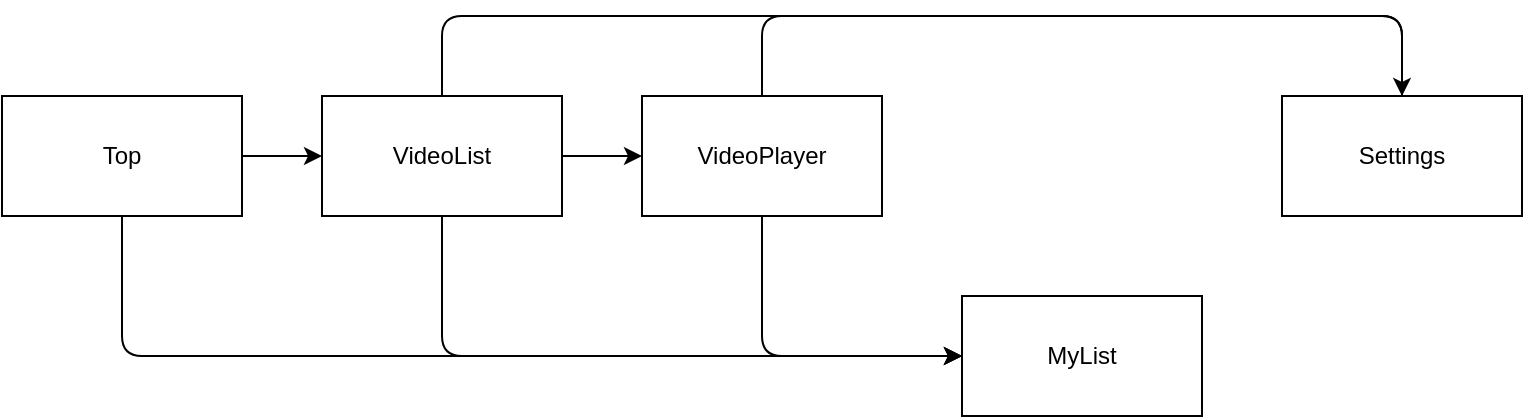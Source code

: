 <mxfile><diagram id="C9HFljmd4tAJB3fDFqJe" name="Pages"><mxGraphModel dx="1216" dy="521" grid="1" gridSize="10" guides="1" tooltips="1" connect="1" arrows="1" fold="1" page="1" pageScale="1" pageWidth="1654" pageHeight="1169" math="0" shadow="0"><root><mxCell id="0"/><mxCell id="1" parent="0"/><mxCell id="10" style="edgeStyle=orthogonalEdgeStyle;html=1;entryX=0;entryY=0.5;entryDx=0;entryDy=0;exitX=0.5;exitY=1;exitDx=0;exitDy=0;" parent="1" source="2" target="9" edge="1"><mxGeometry relative="1" as="geometry"/></mxCell><mxCell id="3Vrr5juk5be1MLx0s4Bv-13" style="edgeStyle=orthogonalEdgeStyle;html=1;endArrow=none;endFill=0;" parent="1" source="2" target="4" edge="1"><mxGeometry relative="1" as="geometry"><mxPoint x="460" y="100" as="targetPoint"/><Array as="points"><mxPoint x="460" y="100"/><mxPoint x="780" y="100"/></Array></mxGeometry></mxCell><mxCell id="2" value="VideoPlayer" style="rounded=0;whiteSpace=wrap;html=1;" parent="1" vertex="1"><mxGeometry x="400" y="140" width="120" height="60" as="geometry"/></mxCell><mxCell id="5" style="edgeStyle=none;html=1;entryX=0;entryY=0.5;entryDx=0;entryDy=0;" parent="1" source="3" target="2" edge="1"><mxGeometry relative="1" as="geometry"/></mxCell><mxCell id="6" style="edgeStyle=orthogonalEdgeStyle;html=1;entryX=0.5;entryY=0;entryDx=0;entryDy=0;exitX=0.5;exitY=0;exitDx=0;exitDy=0;" parent="1" source="3" target="4" edge="1"><mxGeometry relative="1" as="geometry"><Array as="points"><mxPoint x="300" y="100"/><mxPoint x="780" y="100"/></Array></mxGeometry></mxCell><mxCell id="11" style="edgeStyle=orthogonalEdgeStyle;html=1;entryX=0;entryY=0.5;entryDx=0;entryDy=0;exitX=0.5;exitY=1;exitDx=0;exitDy=0;" parent="1" source="3" target="9" edge="1"><mxGeometry relative="1" as="geometry"><Array as="points"><mxPoint x="300" y="270"/></Array></mxGeometry></mxCell><mxCell id="3" value="VideoList" style="rounded=0;whiteSpace=wrap;html=1;" parent="1" vertex="1"><mxGeometry x="240" y="140" width="120" height="60" as="geometry"/></mxCell><mxCell id="4" value="Settings" style="rounded=0;whiteSpace=wrap;html=1;" parent="1" vertex="1"><mxGeometry x="720" y="140" width="120" height="60" as="geometry"/></mxCell><mxCell id="8" style="edgeStyle=orthogonalEdgeStyle;html=1;" parent="1" source="7" target="3" edge="1"><mxGeometry relative="1" as="geometry"/></mxCell><mxCell id="13" style="edgeStyle=orthogonalEdgeStyle;html=1;entryX=0;entryY=0.5;entryDx=0;entryDy=0;exitX=0.5;exitY=1;exitDx=0;exitDy=0;" parent="1" source="7" target="9" edge="1"><mxGeometry relative="1" as="geometry"><Array as="points"><mxPoint x="140" y="270"/></Array></mxGeometry></mxCell><mxCell id="7" value="Top" style="rounded=0;whiteSpace=wrap;html=1;" parent="1" vertex="1"><mxGeometry x="80" y="140" width="120" height="60" as="geometry"/></mxCell><mxCell id="9" value="MyList" style="rounded=0;whiteSpace=wrap;html=1;" parent="1" vertex="1"><mxGeometry x="560" y="240" width="120" height="60" as="geometry"/></mxCell></root></mxGraphModel></diagram><diagram id="EWlhOTvYFu352t_-oN1n" name="Top"><mxGraphModel dx="926" dy="779" grid="1" gridSize="10" guides="1" tooltips="1" connect="1" arrows="1" fold="1" page="1" pageScale="1" pageWidth="1654" pageHeight="1169" math="0" shadow="0">
            <root>
                <mxCell id="0"/>
                <mxCell id="1" parent="0"/>
                <mxCell id="8as8DAmhSpLQ3RSSuFz3-1" value="Top" style="swimlane;whiteSpace=wrap;html=1;" parent="1" vertex="1">
                    <mxGeometry x="80" y="80" width="1000" height="910" as="geometry"/>
                </mxCell>
                <mxCell id="8as8DAmhSpLQ3RSSuFz3-2" value="ヘッダー" style="rounded=0;whiteSpace=wrap;html=1;" parent="8as8DAmhSpLQ3RSSuFz3-1" vertex="1">
                    <mxGeometry x="-1" y="26" width="1001" height="114" as="geometry"/>
                </mxCell>
                <mxCell id="8as8DAmhSpLQ3RSSuFz3-3" value="リリースノート" style="rounded=0;whiteSpace=wrap;html=1;" parent="8as8DAmhSpLQ3RSSuFz3-1" vertex="1">
                    <mxGeometry y="140" width="1000" height="200" as="geometry"/>
                </mxCell>
                <mxCell id="8as8DAmhSpLQ3RSSuFz3-4" value="フッター" style="rounded=0;whiteSpace=wrap;html=1;" parent="8as8DAmhSpLQ3RSSuFz3-1" vertex="1">
                    <mxGeometry y="710" width="1000" height="200" as="geometry"/>
                </mxCell>
                <mxCell id="8as8DAmhSpLQ3RSSuFz3-5" value="Usage" style="rounded=0;whiteSpace=wrap;html=1;" parent="8as8DAmhSpLQ3RSSuFz3-1" vertex="1">
                    <mxGeometry x="-1" y="340" width="1001" height="370" as="geometry"/>
                </mxCell>
            </root>
        </mxGraphModel></diagram><diagram id="417EQqAduTj0wBBy976m" name="VideoList"><mxGraphModel dx="714" dy="779" grid="1" gridSize="10" guides="1" tooltips="1" connect="1" arrows="1" fold="1" page="1" pageScale="1" pageWidth="1654" pageHeight="1169" math="0" shadow="0">
            <root>
                <mxCell id="0"/>
                <mxCell id="1" parent="0"/>
                <mxCell id="sqZGdMwl8dWqa2Z_azJl-1" value="Video List" style="swimlane;whiteSpace=wrap;html=1;" parent="1" vertex="1">
                    <mxGeometry x="80" y="80" width="1000" height="910" as="geometry"/>
                </mxCell>
                <mxCell id="sqZGdMwl8dWqa2Z_azJl-2" value="ヘッダー" style="rounded=0;whiteSpace=wrap;html=1;" parent="sqZGdMwl8dWqa2Z_azJl-1" vertex="1">
                    <mxGeometry x="-1" y="26" width="1001" height="114" as="geometry"/>
                </mxCell>
                <mxCell id="sqZGdMwl8dWqa2Z_azJl-4" value="フッター" style="rounded=0;whiteSpace=wrap;html=1;" parent="sqZGdMwl8dWqa2Z_azJl-1" vertex="1">
                    <mxGeometry y="840" width="1000" height="70" as="geometry"/>
                </mxCell>
                <mxCell id="sqZGdMwl8dWqa2Z_azJl-7" value="Main" style="swimlane;whiteSpace=wrap;html=1;fillColor=none;" parent="1" vertex="1">
                    <mxGeometry x="80" y="220" width="1000" height="700" as="geometry"/>
                </mxCell>
                <mxCell id="sqZGdMwl8dWqa2Z_azJl-11" value="Main Header" style="swimlane;whiteSpace=wrap;html=1;" parent="sqZGdMwl8dWqa2Z_azJl-7" vertex="1">
                    <mxGeometry y="24" width="1000" height="126" as="geometry"/>
                </mxCell>
                <mxCell id="sqZGdMwl8dWqa2Z_azJl-14" value="Setting" style="rounded=0;whiteSpace=wrap;html=1;" parent="sqZGdMwl8dWqa2Z_azJl-11" vertex="1">
                    <mxGeometry x="950" y="36" width="50" height="60" as="geometry"/>
                </mxCell>
                <mxCell id="sqZGdMwl8dWqa2Z_azJl-19" value="Search" style="swimlane;whiteSpace=wrap;html=1;" parent="sqZGdMwl8dWqa2Z_azJl-11" vertex="1">
                    <mxGeometry x="315" y="33" width="370" height="80" as="geometry"/>
                </mxCell>
                <mxCell id="sqZGdMwl8dWqa2Z_azJl-28" value="" style="group" parent="sqZGdMwl8dWqa2Z_azJl-19" vertex="1" connectable="0">
                    <mxGeometry x="49.75" y="40" width="300.25" height="20" as="geometry"/>
                </mxCell>
                <mxCell id="sqZGdMwl8dWqa2Z_azJl-20" value="" style="rounded=1;whiteSpace=wrap;html=1;arcSize=50;" parent="sqZGdMwl8dWqa2Z_azJl-28" vertex="1">
                    <mxGeometry width="300.25" height="20" as="geometry"/>
                </mxCell>
                <mxCell id="sqZGdMwl8dWqa2Z_azJl-25" value="" style="shape=or;whiteSpace=wrap;html=1;strokeColor=none;fillColor=#F0F0F0;" parent="sqZGdMwl8dWqa2Z_azJl-28" vertex="1">
                    <mxGeometry x="290.25" width="10" height="20" as="geometry"/>
                </mxCell>
                <mxCell id="sqZGdMwl8dWqa2Z_azJl-26" value="" style="rounded=0;whiteSpace=wrap;html=1;strokeColor=none;fillColor=#F0F0F0;" parent="sqZGdMwl8dWqa2Z_azJl-28" vertex="1">
                    <mxGeometry x="262.09" width="29.16" height="20" as="geometry"/>
                </mxCell>
                <mxCell id="sqZGdMwl8dWqa2Z_azJl-15" value="Video Library" style="swimlane;whiteSpace=wrap;html=1;points=[[0,0,0,0,0],[0,0.25,0,0,0],[0,0.5,0,0,0],[0,0.75,0,0,0],[0,0.9,0,0,0],[0,1,0,0,0],[0.25,0,0,0,0],[0.25,1,0,0,0],[0.5,0,0,0,0],[0.5,1,0,0,0],[0.75,0,0,0,0],[0.75,1,0,0,0],[1,0,0,0,0],[1,0.25,0,0,0],[1,0.5,0,0,0],[1,0.75,0,0,0],[1,0.9,0,0,0],[1,1,0,0,0]];" parent="sqZGdMwl8dWqa2Z_azJl-7" vertex="1">
                    <mxGeometry x="210" y="150" width="790" height="550" as="geometry"/>
                </mxCell>
                <mxCell id="sqZGdMwl8dWqa2Z_azJl-16" value="More Load" style="rounded=0;whiteSpace=wrap;html=1;" parent="sqZGdMwl8dWqa2Z_azJl-15" vertex="1">
                    <mxGeometry x="335" y="510" width="120" height="20" as="geometry"/>
                </mxCell>
                <mxCell id="sqZGdMwl8dWqa2Z_azJl-38" value="" style="whiteSpace=wrap;html=1;aspect=fixed;fillColor=default;" parent="sqZGdMwl8dWqa2Z_azJl-15" vertex="1">
                    <mxGeometry x="30" y="40" width="140" height="140" as="geometry"/>
                </mxCell>
                <mxCell id="sqZGdMwl8dWqa2Z_azJl-39" value="&lt;span style=&quot;color: rgb(232, 232, 232); font-family: Arial, sans-serif; font-size: 20px; text-align: left; background-color: rgb(31, 31, 31);&quot;&gt;Thumbnail&lt;/span&gt;" style="rounded=0;whiteSpace=wrap;html=1;fillColor=default;" parent="sqZGdMwl8dWqa2Z_azJl-15" vertex="1">
                    <mxGeometry x="30" y="40" width="140" height="70" as="geometry"/>
                </mxCell>
                <mxCell id="sqZGdMwl8dWqa2Z_azJl-41" value="Video Title" style="rounded=0;whiteSpace=wrap;html=1;fillColor=default;verticalAlign=middle;" parent="sqZGdMwl8dWqa2Z_azJl-15" vertex="1">
                    <mxGeometry x="30" y="110" width="120" height="50" as="geometry"/>
                </mxCell>
                <mxCell id="sqZGdMwl8dWqa2Z_azJl-42" value="View Count" style="text;html=1;strokeColor=none;fillColor=none;align=center;verticalAlign=middle;whiteSpace=wrap;rounded=0;fontSize=8;" parent="sqZGdMwl8dWqa2Z_azJl-15" vertex="1">
                    <mxGeometry x="30" y="160" width="50" height="20" as="geometry"/>
                </mxCell>
                <mxCell id="sqZGdMwl8dWqa2Z_azJl-98" style="edgeStyle=orthogonalEdgeStyle;html=1;entryX=0;entryY=0.5;entryDx=0;entryDy=0;fontSize=8;endArrow=classic;endFill=1;" parent="sqZGdMwl8dWqa2Z_azJl-15" source="sqZGdMwl8dWqa2Z_azJl-43" target="sqZGdMwl8dWqa2Z_azJl-97" edge="1">
                    <mxGeometry relative="1" as="geometry"/>
                </mxCell>
                <mxCell id="sqZGdMwl8dWqa2Z_azJl-43" value="Video Menu" style="rounded=0;whiteSpace=wrap;html=1;fontSize=8;fillColor=default;" parent="sqZGdMwl8dWqa2Z_azJl-15" vertex="1">
                    <mxGeometry x="150" y="110" width="20" height="20" as="geometry"/>
                </mxCell>
                <mxCell id="sqZGdMwl8dWqa2Z_azJl-44" value="&amp;nbsp;ModTime" style="text;html=1;strokeColor=none;fillColor=none;align=right;verticalAlign=middle;whiteSpace=wrap;rounded=0;fontSize=8;" parent="sqZGdMwl8dWqa2Z_azJl-15" vertex="1">
                    <mxGeometry x="110" y="160" width="60" height="20" as="geometry"/>
                </mxCell>
                <mxCell id="sqZGdMwl8dWqa2Z_azJl-97" value="Video menu" style="swimlane;horizontal=0;whiteSpace=wrap;html=1;fontSize=8;fillColor=default;" parent="sqZGdMwl8dWqa2Z_azJl-15" vertex="1">
                    <mxGeometry x="205" y="40" width="130" height="220" as="geometry"/>
                </mxCell>
                <mxCell id="sqZGdMwl8dWqa2Z_azJl-68" value="" style="group" parent="sqZGdMwl8dWqa2Z_azJl-97" vertex="1" connectable="0">
                    <mxGeometry x="20" width="110" height="220" as="geometry"/>
                </mxCell>
                <mxCell id="sqZGdMwl8dWqa2Z_azJl-45" value="" style="rounded=0;whiteSpace=wrap;html=1;fontSize=8;fillColor=default;" parent="sqZGdMwl8dWqa2Z_azJl-68" vertex="1">
                    <mxGeometry width="110" height="220" as="geometry"/>
                </mxCell>
                <mxCell id="sqZGdMwl8dWqa2Z_azJl-46" value="Add queue" style="rounded=0;whiteSpace=wrap;html=1;fontSize=8;fillColor=default;points=[[0,0,0,0,0],[0,0.25,0,0,0],[0,0.5,0,0,0],[0,0.75,0,0,0],[0,1,0,0,0],[0.15,0,0,0,0],[0.15,1,0,0,0],[0.25,0,0,0,0],[0.25,1,0,0,0],[0.5,0,0,0,0],[0.5,1,0,0,0],[0.75,0,0,0,0],[0.75,1,0,0,0],[1,0,0,0,0],[1,0.25,0,0,0],[1,0.5,0,0,0],[1,0.75,0,0,0],[1,1,0,0,0]];" parent="sqZGdMwl8dWqa2Z_azJl-68" vertex="1">
                    <mxGeometry x="5" y="10" width="100" height="20" as="geometry"/>
                </mxCell>
                <mxCell id="sqZGdMwl8dWqa2Z_azJl-47" style="edgeStyle=orthogonalEdgeStyle;html=1;exitX=0.15;exitY=0;exitDx=0;exitDy=0;exitPerimeter=0;entryX=0.15;entryY=1;entryDx=0;entryDy=0;entryPerimeter=0;fontSize=8;endArrow=none;endFill=0;" parent="sqZGdMwl8dWqa2Z_azJl-68" source="sqZGdMwl8dWqa2Z_azJl-46" target="sqZGdMwl8dWqa2Z_azJl-46" edge="1">
                    <mxGeometry relative="1" as="geometry"/>
                </mxCell>
                <mxCell id="sqZGdMwl8dWqa2Z_azJl-56" value="Add Watch later" style="rounded=0;whiteSpace=wrap;html=1;fontSize=8;fillColor=default;points=[[0,0,0,0,0],[0,0.25,0,0,0],[0,0.5,0,0,0],[0,0.75,0,0,0],[0,1,0,0,0],[0.15,0,0,0,0],[0.15,1,0,0,0],[0.25,0,0,0,0],[0.25,1,0,0,0],[0.5,0,0,0,0],[0.5,1,0,0,0],[0.75,0,0,0,0],[0.75,1,0,0,0],[1,0,0,0,0],[1,0.25,0,0,0],[1,0.5,0,0,0],[1,0.75,0,0,0],[1,1,0,0,0]];" parent="sqZGdMwl8dWqa2Z_azJl-68" vertex="1">
                    <mxGeometry x="5" y="40" width="100" height="20" as="geometry"/>
                </mxCell>
                <mxCell id="sqZGdMwl8dWqa2Z_azJl-57" style="edgeStyle=orthogonalEdgeStyle;html=1;exitX=0.15;exitY=0;exitDx=0;exitDy=0;exitPerimeter=0;entryX=0.15;entryY=1;entryDx=0;entryDy=0;entryPerimeter=0;fontSize=8;endArrow=none;endFill=0;" parent="sqZGdMwl8dWqa2Z_azJl-68" source="sqZGdMwl8dWqa2Z_azJl-56" target="sqZGdMwl8dWqa2Z_azJl-56" edge="1">
                    <mxGeometry relative="1" as="geometry"/>
                </mxCell>
                <mxCell id="sqZGdMwl8dWqa2Z_azJl-58" value="Add My list" style="rounded=0;whiteSpace=wrap;html=1;fontSize=8;fillColor=default;points=[[0,0,0,0,0],[0,0.25,0,0,0],[0,0.5,0,0,0],[0,0.75,0,0,0],[0,1,0,0,0],[0.15,0,0,0,0],[0.15,1,0,0,0],[0.25,0,0,0,0],[0.25,1,0,0,0],[0.5,0,0,0,0],[0.5,1,0,0,0],[0.75,0,0,0,0],[0.75,1,0,0,0],[1,0,0,0,0],[1,0.25,0,0,0],[1,0.5,0,0,0],[1,0.75,0,0,0],[1,1,0,0,0]];" parent="sqZGdMwl8dWqa2Z_azJl-68" vertex="1">
                    <mxGeometry x="5" y="70" width="100" height="20" as="geometry"/>
                </mxCell>
                <mxCell id="sqZGdMwl8dWqa2Z_azJl-59" style="edgeStyle=orthogonalEdgeStyle;html=1;exitX=0.15;exitY=0;exitDx=0;exitDy=0;exitPerimeter=0;entryX=0.15;entryY=1;entryDx=0;entryDy=0;entryPerimeter=0;fontSize=8;endArrow=none;endFill=0;" parent="sqZGdMwl8dWqa2Z_azJl-68" source="sqZGdMwl8dWqa2Z_azJl-58" target="sqZGdMwl8dWqa2Z_azJl-58" edge="1">
                    <mxGeometry relative="1" as="geometry"/>
                </mxCell>
                <mxCell id="sqZGdMwl8dWqa2Z_azJl-60" value="Follow Tag" style="rounded=0;whiteSpace=wrap;html=1;fontSize=8;fillColor=default;points=[[0,0,0,0,0],[0,0.25,0,0,0],[0,0.5,0,0,0],[0,0.75,0,0,0],[0,1,0,0,0],[0.15,0,0,0,0],[0.15,1,0,0,0],[0.25,0,0,0,0],[0.25,1,0,0,0],[0.5,0,0,0,0],[0.5,1,0,0,0],[0.75,0,0,0,0],[0.75,1,0,0,0],[1,0,0,0,0],[1,0.25,0,0,0],[1,0.5,0,0,0],[1,0.75,0,0,0],[1,1,0,0,0]];" parent="sqZGdMwl8dWqa2Z_azJl-68" vertex="1">
                    <mxGeometry x="5" y="100" width="100" height="20" as="geometry"/>
                </mxCell>
                <mxCell id="sqZGdMwl8dWqa2Z_azJl-61" style="edgeStyle=orthogonalEdgeStyle;html=1;exitX=0.15;exitY=0;exitDx=0;exitDy=0;exitPerimeter=0;entryX=0.15;entryY=1;entryDx=0;entryDy=0;entryPerimeter=0;fontSize=8;endArrow=none;endFill=0;" parent="sqZGdMwl8dWqa2Z_azJl-68" source="sqZGdMwl8dWqa2Z_azJl-60" target="sqZGdMwl8dWqa2Z_azJl-60" edge="1">
                    <mxGeometry relative="1" as="geometry"/>
                </mxCell>
                <mxCell id="sqZGdMwl8dWqa2Z_azJl-62" value="Download Video" style="rounded=0;whiteSpace=wrap;html=1;fontSize=8;fillColor=default;points=[[0,0,0,0,0],[0,0.25,0,0,0],[0,0.5,0,0,0],[0,0.75,0,0,0],[0,1,0,0,0],[0.15,0,0,0,0],[0.15,1,0,0,0],[0.25,0,0,0,0],[0.25,1,0,0,0],[0.5,0,0,0,0],[0.5,1,0,0,0],[0.75,0,0,0,0],[0.75,1,0,0,0],[1,0,0,0,0],[1,0.25,0,0,0],[1,0.5,0,0,0],[1,0.75,0,0,0],[1,1,0,0,0]];" parent="sqZGdMwl8dWqa2Z_azJl-68" vertex="1">
                    <mxGeometry x="5" y="180" width="100" height="20" as="geometry"/>
                </mxCell>
                <mxCell id="sqZGdMwl8dWqa2Z_azJl-64" style="edgeStyle=orthogonalEdgeStyle;html=1;exitX=0.15;exitY=0;exitDx=0;exitDy=0;exitPerimeter=0;entryX=0.15;entryY=1;entryDx=0;entryDy=0;entryPerimeter=0;fontSize=8;endArrow=none;endFill=0;" parent="sqZGdMwl8dWqa2Z_azJl-68" source="sqZGdMwl8dWqa2Z_azJl-62" target="sqZGdMwl8dWqa2Z_azJl-62" edge="1">
                    <mxGeometry relative="1" as="geometry"/>
                </mxCell>
                <mxCell id="sqZGdMwl8dWqa2Z_azJl-65" style="edgeStyle=orthogonalEdgeStyle;html=1;exitX=0;exitY=0.75;exitDx=0;exitDy=0;entryX=1;entryY=0.75;entryDx=0;entryDy=0;fontSize=8;endArrow=none;endFill=0;" parent="sqZGdMwl8dWqa2Z_azJl-68" source="sqZGdMwl8dWqa2Z_azJl-45" target="sqZGdMwl8dWqa2Z_azJl-45" edge="1">
                    <mxGeometry relative="1" as="geometry"/>
                </mxCell>
                <mxCell id="sqZGdMwl8dWqa2Z_azJl-66" value="Hide Video" style="rounded=0;whiteSpace=wrap;html=1;fontSize=8;fillColor=default;points=[[0,0,0,0,0],[0,0.25,0,0,0],[0,0.5,0,0,0],[0,0.75,0,0,0],[0,1,0,0,0],[0.15,0,0,0,0],[0.15,1,0,0,0],[0.25,0,0,0,0],[0.25,1,0,0,0],[0.5,0,0,0,0],[0.5,1,0,0,0],[0.75,0,0,0,0],[0.75,1,0,0,0],[1,0,0,0,0],[1,0.25,0,0,0],[1,0.5,0,0,0],[1,0.75,0,0,0],[1,1,0,0,0]];" parent="sqZGdMwl8dWqa2Z_azJl-68" vertex="1">
                    <mxGeometry x="5" y="130" width="100" height="20" as="geometry"/>
                </mxCell>
                <mxCell id="sqZGdMwl8dWqa2Z_azJl-67" style="edgeStyle=orthogonalEdgeStyle;html=1;exitX=0.15;exitY=0;exitDx=0;exitDy=0;exitPerimeter=0;entryX=0.15;entryY=1;entryDx=0;entryDy=0;entryPerimeter=0;fontSize=8;endArrow=none;endFill=0;" parent="sqZGdMwl8dWqa2Z_azJl-68" source="sqZGdMwl8dWqa2Z_azJl-66" target="sqZGdMwl8dWqa2Z_azJl-66" edge="1">
                    <mxGeometry relative="1" as="geometry"/>
                </mxCell>
                <mxCell id="sqZGdMwl8dWqa2Z_azJl-99" value="Add My list" style="swimlane;horizontal=0;whiteSpace=wrap;html=1;fontSize=8;fillColor=default;" parent="sqZGdMwl8dWqa2Z_azJl-15" vertex="1">
                    <mxGeometry x="390" y="40" width="133" height="140" as="geometry"/>
                </mxCell>
                <mxCell id="sqZGdMwl8dWqa2Z_azJl-70" value="" style="group" parent="sqZGdMwl8dWqa2Z_azJl-99" vertex="1" connectable="0">
                    <mxGeometry x="23" width="110" height="140" as="geometry"/>
                </mxCell>
                <mxCell id="sqZGdMwl8dWqa2Z_azJl-71" value="" style="rounded=0;whiteSpace=wrap;html=1;fontSize=8;fillColor=default;" parent="sqZGdMwl8dWqa2Z_azJl-70" vertex="1">
                    <mxGeometry width="110" height="140" as="geometry"/>
                </mxCell>
                <mxCell id="sqZGdMwl8dWqa2Z_azJl-72" value="List 1" style="rounded=0;whiteSpace=wrap;html=1;fontSize=8;fillColor=default;points=[[0,0,0,0,0],[0,0.25,0,0,0],[0,0.5,0,0,0],[0,0.75,0,0,0],[0,1,0,0,0],[0.15,0,0,0,0],[0.15,1,0,0,0],[0.25,0,0,0,0],[0.25,1,0,0,0],[0.5,0,0,0,0],[0.5,1,0,0,0],[0.75,0,0,0,0],[0.75,1,0,0,0],[1,0,0,0,0],[1,0.25,0,0,0],[1,0.5,0,0,0],[1,0.75,0,0,0],[1,1,0,0,0]];" parent="sqZGdMwl8dWqa2Z_azJl-70" vertex="1">
                    <mxGeometry x="5" y="6.364" width="100" height="12.727" as="geometry"/>
                </mxCell>
                <mxCell id="sqZGdMwl8dWqa2Z_azJl-73" style="edgeStyle=orthogonalEdgeStyle;html=1;exitX=0.15;exitY=0;exitDx=0;exitDy=0;exitPerimeter=0;entryX=0.15;entryY=1;entryDx=0;entryDy=0;entryPerimeter=0;fontSize=8;endArrow=none;endFill=0;" parent="sqZGdMwl8dWqa2Z_azJl-70" source="sqZGdMwl8dWqa2Z_azJl-72" target="sqZGdMwl8dWqa2Z_azJl-72" edge="1">
                    <mxGeometry relative="1" as="geometry"/>
                </mxCell>
                <mxCell id="sqZGdMwl8dWqa2Z_azJl-74" value="List 2" style="rounded=0;whiteSpace=wrap;html=1;fontSize=8;fillColor=default;points=[[0,0,0,0,0],[0,0.25,0,0,0],[0,0.5,0,0,0],[0,0.75,0,0,0],[0,1,0,0,0],[0.15,0,0,0,0],[0.15,1,0,0,0],[0.25,0,0,0,0],[0.25,1,0,0,0],[0.5,0,0,0,0],[0.5,1,0,0,0],[0.75,0,0,0,0],[0.75,1,0,0,0],[1,0,0,0,0],[1,0.25,0,0,0],[1,0.5,0,0,0],[1,0.75,0,0,0],[1,1,0,0,0]];" parent="sqZGdMwl8dWqa2Z_azJl-70" vertex="1">
                    <mxGeometry x="5" y="25.455" width="100" height="12.727" as="geometry"/>
                </mxCell>
                <mxCell id="sqZGdMwl8dWqa2Z_azJl-75" style="edgeStyle=orthogonalEdgeStyle;html=1;exitX=0.15;exitY=0;exitDx=0;exitDy=0;exitPerimeter=0;entryX=0.15;entryY=1;entryDx=0;entryDy=0;entryPerimeter=0;fontSize=8;endArrow=none;endFill=0;" parent="sqZGdMwl8dWqa2Z_azJl-70" source="sqZGdMwl8dWqa2Z_azJl-74" target="sqZGdMwl8dWqa2Z_azJl-74" edge="1">
                    <mxGeometry relative="1" as="geometry"/>
                </mxCell>
                <mxCell id="sqZGdMwl8dWqa2Z_azJl-80" value="Create New List" style="rounded=0;whiteSpace=wrap;html=1;fontSize=8;fillColor=default;points=[[0,0,0,0,0],[0,0.25,0,0,0],[0,0.5,0,0,0],[0,0.75,0,0,0],[0,1,0,0,0],[0.15,0,0,0,0],[0.15,1,0,0,0],[0.25,0,0,0,0],[0.25,1,0,0,0],[0.5,0,0,0,0],[0.5,1,0,0,0],[0.75,0,0,0,0],[0.75,1,0,0,0],[1,0,0,0,0],[1,0.25,0,0,0],[1,0.5,0,0,0],[1,0.75,0,0,0],[1,1,0,0,0]];" parent="sqZGdMwl8dWqa2Z_azJl-70" vertex="1">
                    <mxGeometry x="5" y="114.545" width="100" height="12.727" as="geometry"/>
                </mxCell>
                <mxCell id="sqZGdMwl8dWqa2Z_azJl-81" style="edgeStyle=orthogonalEdgeStyle;html=1;exitX=0.15;exitY=0;exitDx=0;exitDy=0;exitPerimeter=0;entryX=0.15;entryY=1;entryDx=0;entryDy=0;entryPerimeter=0;fontSize=8;endArrow=none;endFill=0;" parent="sqZGdMwl8dWqa2Z_azJl-70" source="sqZGdMwl8dWqa2Z_azJl-80" target="sqZGdMwl8dWqa2Z_azJl-80" edge="1">
                    <mxGeometry relative="1" as="geometry"/>
                </mxCell>
                <mxCell id="sqZGdMwl8dWqa2Z_azJl-82" style="edgeStyle=orthogonalEdgeStyle;html=1;exitX=0;exitY=0.75;exitDx=0;exitDy=0;entryX=1;entryY=0.75;entryDx=0;entryDy=0;fontSize=8;endArrow=none;endFill=0;" parent="sqZGdMwl8dWqa2Z_azJl-70" source="sqZGdMwl8dWqa2Z_azJl-71" target="sqZGdMwl8dWqa2Z_azJl-71" edge="1">
                    <mxGeometry relative="1" as="geometry"/>
                </mxCell>
                <mxCell id="sqZGdMwl8dWqa2Z_azJl-101" value="Follow Tag" style="swimlane;horizontal=0;whiteSpace=wrap;html=1;fontSize=8;fillColor=default;" parent="sqZGdMwl8dWqa2Z_azJl-15" vertex="1">
                    <mxGeometry x="390" y="200" width="130" height="135" as="geometry"/>
                </mxCell>
                <mxCell id="sqZGdMwl8dWqa2Z_azJl-86" value="" style="group" parent="sqZGdMwl8dWqa2Z_azJl-101" vertex="1" connectable="0">
                    <mxGeometry x="23" width="107" height="135" as="geometry"/>
                </mxCell>
                <mxCell id="sqZGdMwl8dWqa2Z_azJl-87" value="" style="rounded=0;whiteSpace=wrap;html=1;fontSize=8;fillColor=default;" parent="sqZGdMwl8dWqa2Z_azJl-86" vertex="1">
                    <mxGeometry width="107" height="135" as="geometry"/>
                </mxCell>
                <mxCell id="sqZGdMwl8dWqa2Z_azJl-88" value="Tag 1" style="rounded=0;whiteSpace=wrap;html=1;fontSize=8;fillColor=default;points=[[0,0,0,0,0],[0,0.25,0,0,0],[0,0.5,0,0,0],[0,0.75,0,0,0],[0,1,0,0,0],[0.15,0,0,0,0],[0.15,1,0,0,0],[0.25,0,0,0,0],[0.25,1,0,0,0],[0.5,0,0,0,0],[0.5,1,0,0,0],[0.75,0,0,0,0],[0.75,1,0,0,0],[1,0,0,0,0],[1,0.25,0,0,0],[1,0.5,0,0,0],[1,0.75,0,0,0],[1,1,0,0,0]];" parent="sqZGdMwl8dWqa2Z_azJl-86" vertex="1">
                    <mxGeometry x="4.864" y="6.136" width="97.273" height="12.273" as="geometry"/>
                </mxCell>
                <mxCell id="sqZGdMwl8dWqa2Z_azJl-89" style="edgeStyle=orthogonalEdgeStyle;html=1;exitX=0.15;exitY=0;exitDx=0;exitDy=0;exitPerimeter=0;entryX=0.15;entryY=1;entryDx=0;entryDy=0;entryPerimeter=0;fontSize=8;endArrow=none;endFill=0;" parent="sqZGdMwl8dWqa2Z_azJl-86" source="sqZGdMwl8dWqa2Z_azJl-88" target="sqZGdMwl8dWqa2Z_azJl-88" edge="1">
                    <mxGeometry relative="1" as="geometry"/>
                </mxCell>
                <mxCell id="sqZGdMwl8dWqa2Z_azJl-90" value="Tag 2" style="rounded=0;whiteSpace=wrap;html=1;fontSize=8;fillColor=default;points=[[0,0,0,0,0],[0,0.25,0,0,0],[0,0.5,0,0,0],[0,0.75,0,0,0],[0,1,0,0,0],[0.15,0,0,0,0],[0.15,1,0,0,0],[0.25,0,0,0,0],[0.25,1,0,0,0],[0.5,0,0,0,0],[0.5,1,0,0,0],[0.75,0,0,0,0],[0.75,1,0,0,0],[1,0,0,0,0],[1,0.25,0,0,0],[1,0.5,0,0,0],[1,0.75,0,0,0],[1,1,0,0,0]];" parent="sqZGdMwl8dWqa2Z_azJl-86" vertex="1">
                    <mxGeometry x="4.864" y="24.545" width="97.273" height="12.273" as="geometry"/>
                </mxCell>
                <mxCell id="sqZGdMwl8dWqa2Z_azJl-91" style="edgeStyle=orthogonalEdgeStyle;html=1;exitX=0.15;exitY=0;exitDx=0;exitDy=0;exitPerimeter=0;entryX=0.15;entryY=1;entryDx=0;entryDy=0;entryPerimeter=0;fontSize=8;endArrow=none;endFill=0;" parent="sqZGdMwl8dWqa2Z_azJl-86" source="sqZGdMwl8dWqa2Z_azJl-90" target="sqZGdMwl8dWqa2Z_azJl-90" edge="1">
                    <mxGeometry relative="1" as="geometry"/>
                </mxCell>
                <mxCell id="sqZGdMwl8dWqa2Z_azJl-102" style="edgeStyle=orthogonalEdgeStyle;html=1;exitX=1;exitY=0.5;exitDx=0;exitDy=0;exitPerimeter=0;entryX=0;entryY=0.5;entryDx=0;entryDy=0;fontSize=8;endArrow=classic;endFill=1;" parent="sqZGdMwl8dWqa2Z_azJl-15" source="sqZGdMwl8dWqa2Z_azJl-58" target="sqZGdMwl8dWqa2Z_azJl-99" edge="1">
                    <mxGeometry relative="1" as="geometry"/>
                </mxCell>
                <mxCell id="sqZGdMwl8dWqa2Z_azJl-103" style="edgeStyle=orthogonalEdgeStyle;html=1;exitX=1;exitY=0.5;exitDx=0;exitDy=0;exitPerimeter=0;entryX=0;entryY=0.5;entryDx=0;entryDy=0;fontSize=8;endArrow=classic;endFill=1;" parent="sqZGdMwl8dWqa2Z_azJl-15" source="sqZGdMwl8dWqa2Z_azJl-60" target="sqZGdMwl8dWqa2Z_azJl-101" edge="1">
                    <mxGeometry relative="1" as="geometry"/>
                </mxCell>
                <mxCell id="sqZGdMwl8dWqa2Z_azJl-17" value="" style="endArrow=none;html=1;exitX=0;exitY=0.9;exitDx=0;exitDy=0;entryX=1;entryY=0.9;entryDx=0;entryDy=0;exitPerimeter=0;entryPerimeter=0;" parent="sqZGdMwl8dWqa2Z_azJl-7" source="sqZGdMwl8dWqa2Z_azJl-15" target="sqZGdMwl8dWqa2Z_azJl-15" edge="1">
                    <mxGeometry width="50" height="50" relative="1" as="geometry">
                        <mxPoint x="660" y="360" as="sourcePoint"/>
                        <mxPoint x="710" y="310" as="targetPoint"/>
                    </mxGeometry>
                </mxCell>
                <mxCell id="sqZGdMwl8dWqa2Z_azJl-18" value="Side Menu" style="swimlane;whiteSpace=wrap;html=1;points=[[0,0,0,0,0],[0,0.25,0,0,0],[0,0.4,0,0,0],[0,0.5,0,0,0],[0,0.75,0,0,0],[0,1,0,0,0],[0.25,0,0,0,0],[0.25,1,0,0,0],[0.5,0,0,0,0],[0.5,1,0,0,0],[0.75,0,0,0,0],[0.75,1,0,0,0],[1,0,0,0,0],[1,0.25,0,0,0],[1,0.4,0,0,0],[1,0.5,0,0,0],[1,0.75,0,0,0],[1,1,0,0,0]];" parent="sqZGdMwl8dWqa2Z_azJl-7" vertex="1">
                    <mxGeometry y="150" width="210" height="550" as="geometry"/>
                </mxCell>
                <mxCell id="sqZGdMwl8dWqa2Z_azJl-34" value="Follow Tags" style="text;html=1;strokeColor=none;fillColor=none;align=center;verticalAlign=middle;whiteSpace=wrap;rounded=0;" parent="sqZGdMwl8dWqa2Z_azJl-18" vertex="1">
                    <mxGeometry y="230" width="110" height="30" as="geometry"/>
                </mxCell>
                <mxCell id="sqZGdMwl8dWqa2Z_azJl-35" value="" style="rounded=0;whiteSpace=wrap;html=1;fillColor=default;" parent="sqZGdMwl8dWqa2Z_azJl-18" vertex="1">
                    <mxGeometry x="25" y="270" width="160" height="30" as="geometry"/>
                </mxCell>
                <mxCell id="sqZGdMwl8dWqa2Z_azJl-36" value="" style="rounded=0;whiteSpace=wrap;html=1;fillColor=default;" parent="sqZGdMwl8dWqa2Z_azJl-18" vertex="1">
                    <mxGeometry x="25" y="310" width="160" height="30" as="geometry"/>
                </mxCell>
                <mxCell id="sqZGdMwl8dWqa2Z_azJl-37" value="More&amp;nbsp;" style="rounded=1;whiteSpace=wrap;html=1;fillColor=default;" parent="sqZGdMwl8dWqa2Z_azJl-18" vertex="1">
                    <mxGeometry x="25" y="510" width="160" height="20" as="geometry"/>
                </mxCell>
                <mxCell id="sqZGdMwl8dWqa2Z_azJl-49" value="My List" style="rounded=0;whiteSpace=wrap;html=1;fontSize=8;fillColor=default;points=[[0,0,0,0,0],[0,0.25,0,0,0],[0,0.5,0,0,0],[0,0.75,0,0,0],[0,1,0,0,0],[0.15,0,0,0,0],[0.15,1,0,0,0],[0.25,0,0,0,0],[0.25,1,0,0,0],[0.5,0,0,0,0],[0.5,1,0,0,0],[0.75,0,0,0,0],[0.75,1,0,0,0],[1,0,0,0,0],[1,0.25,0,0,0],[1,0.5,0,0,0],[1,0.75,0,0,0],[1,1,0,0,0]];" parent="sqZGdMwl8dWqa2Z_azJl-18" vertex="1">
                    <mxGeometry x="7.5" y="100" width="195" height="39" as="geometry"/>
                </mxCell>
                <mxCell id="sqZGdMwl8dWqa2Z_azJl-50" style="edgeStyle=orthogonalEdgeStyle;html=1;exitX=0.15;exitY=0;exitDx=0;exitDy=0;exitPerimeter=0;entryX=0.15;entryY=1;entryDx=0;entryDy=0;entryPerimeter=0;fontSize=8;endArrow=none;endFill=0;" parent="sqZGdMwl8dWqa2Z_azJl-18" source="sqZGdMwl8dWqa2Z_azJl-49" target="sqZGdMwl8dWqa2Z_azJl-49" edge="1">
                    <mxGeometry relative="1" as="geometry"/>
                </mxCell>
                <mxCell id="sqZGdMwl8dWqa2Z_azJl-52" value="Watch Later" style="rounded=0;whiteSpace=wrap;html=1;fontSize=8;fillColor=default;points=[[0,0,0,0,0],[0,0.25,0,0,0],[0,0.5,0,0,0],[0,0.75,0,0,0],[0,1,0,0,0],[0.15,0,0,0,0],[0.15,1,0,0,0],[0.25,0,0,0,0],[0.25,1,0,0,0],[0.5,0,0,0,0],[0.5,1,0,0,0],[0.75,0,0,0,0],[0.75,1,0,0,0],[1,0,0,0,0],[1,0.25,0,0,0],[1,0.5,0,0,0],[1,0.75,0,0,0],[1,1,0,0,0]];" parent="sqZGdMwl8dWqa2Z_azJl-18" vertex="1">
                    <mxGeometry x="7.5" y="160" width="195" height="39" as="geometry"/>
                </mxCell>
                <mxCell id="sqZGdMwl8dWqa2Z_azJl-53" style="edgeStyle=orthogonalEdgeStyle;html=1;exitX=0.15;exitY=0;exitDx=0;exitDy=0;exitPerimeter=0;entryX=0.15;entryY=1;entryDx=0;entryDy=0;entryPerimeter=0;fontSize=8;endArrow=none;endFill=0;" parent="sqZGdMwl8dWqa2Z_azJl-18" source="sqZGdMwl8dWqa2Z_azJl-52" target="sqZGdMwl8dWqa2Z_azJl-52" edge="1">
                    <mxGeometry relative="1" as="geometry"/>
                </mxCell>
                <mxCell id="sqZGdMwl8dWqa2Z_azJl-54" value="Home" style="rounded=0;whiteSpace=wrap;html=1;fontSize=8;fillColor=default;points=[[0,0,0,0,0],[0,0.25,0,0,0],[0,0.5,0,0,0],[0,0.75,0,0,0],[0,1,0,0,0],[0.15,0,0,0,0],[0.15,1,0,0,0],[0.25,0,0,0,0],[0.25,1,0,0,0],[0.5,0,0,0,0],[0.5,1,0,0,0],[0.75,0,0,0,0],[0.75,1,0,0,0],[1,0,0,0,0],[1,0.25,0,0,0],[1,0.5,0,0,0],[1,0.75,0,0,0],[1,1,0,0,0]];" parent="sqZGdMwl8dWqa2Z_azJl-18" vertex="1">
                    <mxGeometry x="7.5" y="40" width="195" height="39" as="geometry"/>
                </mxCell>
                <mxCell id="sqZGdMwl8dWqa2Z_azJl-55" style="edgeStyle=orthogonalEdgeStyle;html=1;exitX=0.15;exitY=0;exitDx=0;exitDy=0;exitPerimeter=0;entryX=0.15;entryY=1;entryDx=0;entryDy=0;entryPerimeter=0;fontSize=8;endArrow=none;endFill=0;" parent="sqZGdMwl8dWqa2Z_azJl-18" source="sqZGdMwl8dWqa2Z_azJl-54" target="sqZGdMwl8dWqa2Z_azJl-54" edge="1">
                    <mxGeometry relative="1" as="geometry"/>
                </mxCell>
                <mxCell id="sqZGdMwl8dWqa2Z_azJl-32" style="edgeStyle=orthogonalEdgeStyle;html=1;exitX=0;exitY=0.4;exitDx=0;exitDy=0;exitPerimeter=0;entryX=1;entryY=0.4;entryDx=0;entryDy=0;entryPerimeter=0;endArrow=none;endFill=0;" parent="sqZGdMwl8dWqa2Z_azJl-7" source="sqZGdMwl8dWqa2Z_azJl-18" target="sqZGdMwl8dWqa2Z_azJl-18" edge="1">
                    <mxGeometry relative="1" as="geometry"/>
                </mxCell>
                <mxCell id="su7ap4YCAz7VxdCMFi-Z-1" value="Settings" style="swimlane;horizontal=0;whiteSpace=wrap;html=1;labelBackgroundColor=default;fontSize=16;fontColor=#F0F0F0;fillColor=default;points=[[0,0,0,0,0],[0,0.25,0,0,0],[0,0.5,0,0,0],[0,0.7,0,0,0],[0,1,0,0,0],[0.25,0,0,0,0],[0.25,1,0,0,0],[0.5,0,0,0,0],[0.5,1,0,0,0],[0.75,0,0,0,0],[0.75,1,0,0,0],[1,0,0,0,0],[1,0.25,0,0,0],[1,0.5,0,0,0],[1,0.7,0,0,0],[1,1,0,0,0]];" parent="1" vertex="1">
                    <mxGeometry x="1160" y="330" width="250" height="400" as="geometry"/>
                </mxCell>
                <mxCell id="su7ap4YCAz7VxdCMFi-Z-20" value="" style="group" parent="su7ap4YCAz7VxdCMFi-Z-1" vertex="1" connectable="0">
                    <mxGeometry x="30" y="300" width="210" height="35" as="geometry"/>
                </mxCell>
                <mxCell id="su7ap4YCAz7VxdCMFi-Z-18" value="Document" style="rounded=0;whiteSpace=wrap;html=1;labelBackgroundColor=default;fontSize=16;fontColor=#F0F0F0;fillColor=default;" parent="su7ap4YCAz7VxdCMFi-Z-20" vertex="1">
                    <mxGeometry width="210" height="35" as="geometry"/>
                </mxCell>
                <mxCell id="su7ap4YCAz7VxdCMFi-Z-19" value="" style="sketch=0;aspect=fixed;pointerEvents=1;shadow=0;dashed=0;html=1;strokeColor=none;labelPosition=center;verticalLabelPosition=bottom;verticalAlign=top;align=center;fillColor=#00188D;shape=mxgraph.mscae.enterprise.document;labelBackgroundColor=default;fontSize=16;fontColor=#F0F0F0;" parent="su7ap4YCAz7VxdCMFi-Z-20" vertex="1">
                    <mxGeometry x="10" y="5" width="20" height="25" as="geometry"/>
                </mxCell>
                <mxCell id="su7ap4YCAz7VxdCMFi-Z-17" value="" style="group" parent="su7ap4YCAz7VxdCMFi-Z-1" vertex="1" connectable="0">
                    <mxGeometry x="30" y="350" width="210" height="35" as="geometry"/>
                </mxCell>
                <mxCell id="su7ap4YCAz7VxdCMFi-Z-15" value="GitHub" style="rounded=0;whiteSpace=wrap;html=1;labelBackgroundColor=default;fontSize=16;fontColor=#F0F0F0;fillColor=default;" parent="su7ap4YCAz7VxdCMFi-Z-17" vertex="1">
                    <mxGeometry width="210" height="35" as="geometry"/>
                </mxCell>
                <mxCell id="su7ap4YCAz7VxdCMFi-Z-16" value="" style="verticalLabelPosition=bottom;html=1;verticalAlign=top;align=center;strokeColor=none;fillColor=#00BEF2;shape=mxgraph.azure.github_code;pointerEvents=1;labelBackgroundColor=default;fontSize=16;fontColor=#F0F0F0;" parent="su7ap4YCAz7VxdCMFi-Z-17" vertex="1">
                    <mxGeometry x="10" y="7.5" width="22.5" height="22.5" as="geometry"/>
                </mxCell>
                <mxCell id="su7ap4YCAz7VxdCMFi-Z-22" value="" style="group" parent="su7ap4YCAz7VxdCMFi-Z-1" vertex="1" connectable="0">
                    <mxGeometry x="30" y="230" width="210" height="35" as="geometry"/>
                </mxCell>
                <mxCell id="su7ap4YCAz7VxdCMFi-Z-23" value="System" style="rounded=0;whiteSpace=wrap;html=1;labelBackgroundColor=default;fontSize=16;fontColor=#F0F0F0;fillColor=default;" parent="su7ap4YCAz7VxdCMFi-Z-22" vertex="1">
                    <mxGeometry width="210" height="35" as="geometry"/>
                </mxCell>
                <mxCell id="su7ap4YCAz7VxdCMFi-Z-27" value="" style="html=1;verticalLabelPosition=bottom;align=center;labelBackgroundColor=#ffffff;verticalAlign=top;strokeWidth=2;strokeColor=#0080F0;shadow=0;dashed=0;shape=mxgraph.ios7.icons.settings;fontSize=16;fontColor=#F0F0F0;fillColor=default;" parent="su7ap4YCAz7VxdCMFi-Z-22" vertex="1">
                    <mxGeometry x="5" y="3" width="30" height="30" as="geometry"/>
                </mxCell>
                <mxCell id="su7ap4YCAz7VxdCMFi-Z-5" value="" style="group" parent="su7ap4YCAz7VxdCMFi-Z-1" vertex="1" connectable="0">
                    <mxGeometry x="30" y="165" width="210" height="35" as="geometry"/>
                </mxCell>
                <mxCell id="su7ap4YCAz7VxdCMFi-Z-4" value="Help" style="rounded=0;whiteSpace=wrap;html=1;labelBackgroundColor=default;fontSize=16;fontColor=#F0F0F0;fillColor=default;" parent="su7ap4YCAz7VxdCMFi-Z-5" vertex="1">
                    <mxGeometry width="210" height="35" as="geometry"/>
                </mxCell>
                <mxCell id="su7ap4YCAz7VxdCMFi-Z-3" value="" style="html=1;verticalLabelPosition=bottom;align=center;labelBackgroundColor=#ffffff;verticalAlign=top;strokeWidth=2;strokeColor=#0080F0;shadow=0;dashed=0;shape=mxgraph.ios7.icons.help;fontSize=16;fontColor=#F0F0F0;fillColor=default;" parent="su7ap4YCAz7VxdCMFi-Z-5" vertex="1">
                    <mxGeometry x="10" y="5" width="25" height="25" as="geometry"/>
                </mxCell>
                <mxCell id="su7ap4YCAz7VxdCMFi-Z-8" value="" style="group" parent="su7ap4YCAz7VxdCMFi-Z-1" vertex="1" connectable="0">
                    <mxGeometry x="30" y="115" width="210" height="35" as="geometry"/>
                </mxCell>
                <mxCell id="su7ap4YCAz7VxdCMFi-Z-6" value="Keyboard shortcut" style="rounded=0;whiteSpace=wrap;html=1;labelBackgroundColor=default;fontSize=16;fontColor=#F0F0F0;fillColor=default;" parent="su7ap4YCAz7VxdCMFi-Z-8" vertex="1">
                    <mxGeometry width="210" height="35" as="geometry"/>
                </mxCell>
                <mxCell id="su7ap4YCAz7VxdCMFi-Z-7" value="" style="sketch=0;aspect=fixed;pointerEvents=1;shadow=0;dashed=0;html=1;strokeColor=none;labelPosition=center;verticalLabelPosition=bottom;verticalAlign=top;align=center;fillColor=#00188D;shape=mxgraph.mscae.enterprise.keyboard;labelBackgroundColor=default;fontSize=16;fontColor=#F0F0F0;" parent="su7ap4YCAz7VxdCMFi-Z-8" vertex="1">
                    <mxGeometry x="5" y="8.5" width="30" height="17.99" as="geometry"/>
                </mxCell>
                <mxCell id="su7ap4YCAz7VxdCMFi-Z-11" value="" style="group" parent="su7ap4YCAz7VxdCMFi-Z-1" vertex="1" connectable="0">
                    <mxGeometry x="30" y="65" width="210" height="35" as="geometry"/>
                </mxCell>
                <mxCell id="su7ap4YCAz7VxdCMFi-Z-9" value="Theme" style="rounded=0;whiteSpace=wrap;html=1;labelBackgroundColor=default;fontSize=16;fontColor=#F0F0F0;fillColor=default;" parent="su7ap4YCAz7VxdCMFi-Z-11" vertex="1">
                    <mxGeometry width="210" height="35" as="geometry"/>
                </mxCell>
                <mxCell id="su7ap4YCAz7VxdCMFi-Z-10" value="" style="html=1;verticalLabelPosition=bottom;align=center;labelBackgroundColor=#ffffff;verticalAlign=top;strokeWidth=2;strokeColor=#0080F0;shadow=0;dashed=0;shape=mxgraph.ios7.icons.moon;fontSize=16;fontColor=#F0F0F0;fillColor=default;" parent="su7ap4YCAz7VxdCMFi-Z-11" vertex="1">
                    <mxGeometry x="10" y="10" width="19.4" height="19.4" as="geometry"/>
                </mxCell>
                <mxCell id="su7ap4YCAz7VxdCMFi-Z-12" value="" style="group" parent="su7ap4YCAz7VxdCMFi-Z-1" vertex="1" connectable="0">
                    <mxGeometry x="30" y="15" width="210" height="35" as="geometry"/>
                </mxCell>
                <mxCell id="su7ap4YCAz7VxdCMFi-Z-13" value="Language" style="rounded=0;whiteSpace=wrap;html=1;labelBackgroundColor=default;fontSize=16;fontColor=#F0F0F0;fillColor=default;" parent="su7ap4YCAz7VxdCMFi-Z-12" vertex="1">
                    <mxGeometry width="210" height="35" as="geometry"/>
                </mxCell>
                <mxCell id="su7ap4YCAz7VxdCMFi-Z-2" style="edgeStyle=orthogonalEdgeStyle;html=1;entryX=0;entryY=0.5;entryDx=0;entryDy=0;fontSize=16;fontColor=#F0F0F0;endArrow=classic;endFill=1;" parent="1" source="sqZGdMwl8dWqa2Z_azJl-14" target="su7ap4YCAz7VxdCMFi-Z-1" edge="1">
                    <mxGeometry relative="1" as="geometry"/>
                </mxCell>
                <mxCell id="su7ap4YCAz7VxdCMFi-Z-25" style="edgeStyle=orthogonalEdgeStyle;html=1;exitX=1;exitY=0.7;exitDx=0;exitDy=0;exitPerimeter=0;entryX=0;entryY=0.7;entryDx=0;entryDy=0;entryPerimeter=0;fontSize=16;fontColor=#F0F0F0;endArrow=none;endFill=0;" parent="1" source="su7ap4YCAz7VxdCMFi-Z-1" target="su7ap4YCAz7VxdCMFi-Z-1" edge="1">
                    <mxGeometry relative="1" as="geometry"/>
                </mxCell>
            </root>
        </mxGraphModel></diagram><diagram id="USX3A-u7XdsEmf40hdTz" name="VideoPlayer"><mxGraphModel dx="714" dy="779" grid="1" gridSize="10" guides="1" tooltips="1" connect="1" arrows="1" fold="1" page="1" pageScale="1" pageWidth="1654" pageHeight="1169" math="0" shadow="0">
            <root>
                <mxCell id="0"/>
                <mxCell id="1" parent="0"/>
                <mxCell id="By5HFmK4aMqpKe0CDx9A-1" value="Top" style="swimlane;whiteSpace=wrap;html=1;" parent="1" vertex="1">
                    <mxGeometry x="80" y="80" width="1000" height="980" as="geometry"/>
                </mxCell>
                <mxCell id="By5HFmK4aMqpKe0CDx9A-2" value="ヘッダー" style="rounded=0;whiteSpace=wrap;html=1;" parent="By5HFmK4aMqpKe0CDx9A-1" vertex="1">
                    <mxGeometry x="-1" y="24" width="1001" height="116" as="geometry"/>
                </mxCell>
                <mxCell id="fJybit2MO4wdrr6hJ86g-1" value="Main" style="swimlane;whiteSpace=wrap;html=1;fontSize=8;fillColor=default;" parent="By5HFmK4aMqpKe0CDx9A-1" vertex="1">
                    <mxGeometry x="-1" y="140" width="1001" height="770" as="geometry"/>
                </mxCell>
                <mxCell id="-BKQWz4SONIAl7dNpzJ8-1" value="Side Menu" style="swimlane;whiteSpace=wrap;html=1;points=[[0,0,0,0,0],[0,0.25,0,0,0],[0,0.4,0,0,0],[0,0.5,0,0,0],[0,0.75,0,0,0],[0,1,0,0,0],[0.25,0,0,0,0],[0.25,1,0,0,0],[0.5,0,0,0,0],[0.5,1,0,0,0],[0.75,0,0,0,0],[0.75,1,0,0,0],[1,0,0,0,0],[1,0.25,0,0,0],[1,0.4,0,0,0],[1,0.5,0,0,0],[1,0.75,0,0,0],[1,1,0,0,0]];" parent="fJybit2MO4wdrr6hJ86g-1" vertex="1">
                    <mxGeometry y="150" width="210" height="620" as="geometry"/>
                </mxCell>
                <mxCell id="-BKQWz4SONIAl7dNpzJ8-2" value="Follow Tags" style="text;html=1;strokeColor=none;fillColor=none;align=center;verticalAlign=middle;whiteSpace=wrap;rounded=0;" parent="-BKQWz4SONIAl7dNpzJ8-1" vertex="1">
                    <mxGeometry y="260" width="110" height="30" as="geometry"/>
                </mxCell>
                <mxCell id="-BKQWz4SONIAl7dNpzJ8-3" value="" style="rounded=0;whiteSpace=wrap;html=1;fillColor=default;" parent="-BKQWz4SONIAl7dNpzJ8-1" vertex="1">
                    <mxGeometry x="25" y="310" width="160" height="30" as="geometry"/>
                </mxCell>
                <mxCell id="-BKQWz4SONIAl7dNpzJ8-4" value="" style="rounded=0;whiteSpace=wrap;html=1;fillColor=default;" parent="-BKQWz4SONIAl7dNpzJ8-1" vertex="1">
                    <mxGeometry x="25" y="350" width="160" height="30" as="geometry"/>
                </mxCell>
                <mxCell id="-BKQWz4SONIAl7dNpzJ8-6" value="My List" style="rounded=0;whiteSpace=wrap;html=1;fontSize=8;fillColor=default;points=[[0,0,0,0,0],[0,0.25,0,0,0],[0,0.5,0,0,0],[0,0.75,0,0,0],[0,1,0,0,0],[0.15,0,0,0,0],[0.15,1,0,0,0],[0.25,0,0,0,0],[0.25,1,0,0,0],[0.5,0,0,0,0],[0.5,1,0,0,0],[0.75,0,0,0,0],[0.75,1,0,0,0],[1,0,0,0,0],[1,0.25,0,0,0],[1,0.5,0,0,0],[1,0.75,0,0,0],[1,1,0,0,0]];" parent="-BKQWz4SONIAl7dNpzJ8-1" vertex="1">
                    <mxGeometry x="7.5" y="100" width="195" height="39" as="geometry"/>
                </mxCell>
                <mxCell id="-BKQWz4SONIAl7dNpzJ8-7" style="edgeStyle=orthogonalEdgeStyle;html=1;exitX=0.15;exitY=0;exitDx=0;exitDy=0;exitPerimeter=0;entryX=0.15;entryY=1;entryDx=0;entryDy=0;entryPerimeter=0;fontSize=8;endArrow=none;endFill=0;" parent="-BKQWz4SONIAl7dNpzJ8-1" source="-BKQWz4SONIAl7dNpzJ8-6" target="-BKQWz4SONIAl7dNpzJ8-6" edge="1">
                    <mxGeometry relative="1" as="geometry"/>
                </mxCell>
                <mxCell id="-BKQWz4SONIAl7dNpzJ8-8" value="Watch Later" style="rounded=0;whiteSpace=wrap;html=1;fontSize=8;fillColor=default;points=[[0,0,0,0,0],[0,0.25,0,0,0],[0,0.5,0,0,0],[0,0.75,0,0,0],[0,1,0,0,0],[0.15,0,0,0,0],[0.15,1,0,0,0],[0.25,0,0,0,0],[0.25,1,0,0,0],[0.5,0,0,0,0],[0.5,1,0,0,0],[0.75,0,0,0,0],[0.75,1,0,0,0],[1,0,0,0,0],[1,0.25,0,0,0],[1,0.5,0,0,0],[1,0.75,0,0,0],[1,1,0,0,0]];" parent="-BKQWz4SONIAl7dNpzJ8-1" vertex="1">
                    <mxGeometry x="7.5" y="160" width="195" height="39" as="geometry"/>
                </mxCell>
                <mxCell id="-BKQWz4SONIAl7dNpzJ8-9" style="edgeStyle=orthogonalEdgeStyle;html=1;exitX=0.15;exitY=0;exitDx=0;exitDy=0;exitPerimeter=0;entryX=0.15;entryY=1;entryDx=0;entryDy=0;entryPerimeter=0;fontSize=8;endArrow=none;endFill=0;" parent="-BKQWz4SONIAl7dNpzJ8-1" source="-BKQWz4SONIAl7dNpzJ8-8" target="-BKQWz4SONIAl7dNpzJ8-8" edge="1">
                    <mxGeometry relative="1" as="geometry"/>
                </mxCell>
                <mxCell id="-BKQWz4SONIAl7dNpzJ8-10" value="Home" style="rounded=0;whiteSpace=wrap;html=1;fontSize=8;fillColor=default;points=[[0,0,0,0,0],[0,0.25,0,0,0],[0,0.5,0,0,0],[0,0.75,0,0,0],[0,1,0,0,0],[0.15,0,0,0,0],[0.15,1,0,0,0],[0.25,0,0,0,0],[0.25,1,0,0,0],[0.5,0,0,0,0],[0.5,1,0,0,0],[0.75,0,0,0,0],[0.75,1,0,0,0],[1,0,0,0,0],[1,0.25,0,0,0],[1,0.5,0,0,0],[1,0.75,0,0,0],[1,1,0,0,0]];" parent="-BKQWz4SONIAl7dNpzJ8-1" vertex="1">
                    <mxGeometry x="7.5" y="40" width="195" height="39" as="geometry"/>
                </mxCell>
                <mxCell id="-BKQWz4SONIAl7dNpzJ8-11" style="edgeStyle=orthogonalEdgeStyle;html=1;exitX=0.15;exitY=0;exitDx=0;exitDy=0;exitPerimeter=0;entryX=0.15;entryY=1;entryDx=0;entryDy=0;entryPerimeter=0;fontSize=8;endArrow=none;endFill=0;" parent="-BKQWz4SONIAl7dNpzJ8-1" source="-BKQWz4SONIAl7dNpzJ8-10" target="-BKQWz4SONIAl7dNpzJ8-10" edge="1">
                    <mxGeometry relative="1" as="geometry"/>
                </mxCell>
                <mxCell id="E_nph9wy25k-guMK5r9s-10" value="" style="sketch=0;pointerEvents=1;shadow=0;dashed=0;html=1;strokeColor=none;labelPosition=center;verticalLabelPosition=bottom;verticalAlign=top;outlineConnect=0;align=center;shape=mxgraph.office.concepts.home;fillColor=#2072B8;fontSize=22;" parent="-BKQWz4SONIAl7dNpzJ8-1" vertex="1">
                    <mxGeometry x="11" y="50.43" width="18.5" height="18.14" as="geometry"/>
                </mxCell>
                <mxCell id="E_nph9wy25k-guMK5r9s-11" value="" style="html=1;verticalLabelPosition=bottom;align=center;labelBackgroundColor=#ffffff;verticalAlign=top;strokeWidth=2;strokeColor=#0080F0;shadow=0;dashed=0;shape=mxgraph.ios7.icons.note;pointerEvents=1;fontSize=22;fillColor=none;" parent="-BKQWz4SONIAl7dNpzJ8-1" vertex="1">
                    <mxGeometry x="10.18" y="109.43" width="20.13" height="20.13" as="geometry"/>
                </mxCell>
                <mxCell id="E_nph9wy25k-guMK5r9s-12" value="" style="html=1;verticalLabelPosition=bottom;align=center;labelBackgroundColor=#ffffff;verticalAlign=top;strokeWidth=2;strokeColor=#0080F0;shadow=0;dashed=0;shape=mxgraph.ios7.icons.note;pointerEvents=1;fontSize=22;fillColor=none;" parent="-BKQWz4SONIAl7dNpzJ8-1" vertex="1">
                    <mxGeometry x="10.18" y="169.43" width="20.13" height="20.13" as="geometry"/>
                </mxCell>
                <mxCell id="E_nph9wy25k-guMK5r9s-14" value="#" style="text;html=1;strokeColor=none;fillColor=none;align=center;verticalAlign=middle;whiteSpace=wrap;rounded=0;fontSize=22;fontColor=#66B2FF;" parent="-BKQWz4SONIAl7dNpzJ8-1" vertex="1">
                    <mxGeometry x="25" y="310" width="25" height="30" as="geometry"/>
                </mxCell>
                <mxCell id="E_nph9wy25k-guMK5r9s-35" value="#" style="text;html=1;strokeColor=none;fillColor=none;align=center;verticalAlign=middle;whiteSpace=wrap;rounded=0;fontSize=22;fontColor=#66B2FF;" parent="-BKQWz4SONIAl7dNpzJ8-1" vertex="1">
                    <mxGeometry x="25" y="350" width="25" height="30" as="geometry"/>
                </mxCell>
                <mxCell id="E_nph9wy25k-guMK5r9s-40" value="" style="group" parent="-BKQWz4SONIAl7dNpzJ8-1" vertex="1" connectable="0">
                    <mxGeometry x="40" y="580" width="130" height="20" as="geometry"/>
                </mxCell>
                <mxCell id="E_nph9wy25k-guMK5r9s-39" value="" style="group" parent="E_nph9wy25k-guMK5r9s-40" vertex="1" connectable="0">
                    <mxGeometry x="11.8" y="5" width="35" height="10" as="geometry"/>
                </mxCell>
                <mxCell id="E_nph9wy25k-guMK5r9s-37" value="" style="html=1;verticalLabelPosition=bottom;labelBackgroundColor=#ffffff;verticalAlign=top;shadow=0;dashed=0;strokeWidth=2;shape=mxgraph.ios7.misc.more;strokeColor=#a0a0a0;fontSize=22;fontColor=#66B2FF;fillColor=none;rotation=90;" parent="E_nph9wy25k-guMK5r9s-39" vertex="1">
                    <mxGeometry x="2.4" y="1.875" width="5" height="6.25" as="geometry"/>
                </mxCell>
                <mxCell id="E_nph9wy25k-guMK5r9s-38" value="&lt;font color=&quot;#f0f0f0&quot; style=&quot;font-size: 10px;&quot;&gt;more&lt;/font&gt;" style="rounded=1;whiteSpace=wrap;html=1;fontSize=10;fontColor=#66B2FF;fillColor=none;" parent="E_nph9wy25k-guMK5r9s-40" vertex="1">
                    <mxGeometry width="130" height="20" as="geometry"/>
                </mxCell>
                <mxCell id="YYu7y8qzu3Ruo3NG1kXy-1" style="edgeStyle=orthogonalEdgeStyle;html=1;exitX=0;exitY=0.4;exitDx=0;exitDy=0;exitPerimeter=0;entryX=1;entryY=0.4;entryDx=0;entryDy=0;entryPerimeter=0;fontSize=8;endArrow=none;endFill=0;" parent="fJybit2MO4wdrr6hJ86g-1" source="-BKQWz4SONIAl7dNpzJ8-1" target="-BKQWz4SONIAl7dNpzJ8-1" edge="1">
                    <mxGeometry relative="1" as="geometry"/>
                </mxCell>
                <mxCell id="By5HFmK4aMqpKe0CDx9A-3" value="フッター" style="rounded=0;whiteSpace=wrap;html=1;" parent="By5HFmK4aMqpKe0CDx9A-1" vertex="1">
                    <mxGeometry y="910" width="1000" height="70" as="geometry"/>
                </mxCell>
                <mxCell id="1l-9i9kb3A--2TtVtS43-1" value="Main Header" style="swimlane;whiteSpace=wrap;html=1;" parent="1" vertex="1">
                    <mxGeometry x="80" y="244" width="1000" height="126" as="geometry"/>
                </mxCell>
                <mxCell id="1l-9i9kb3A--2TtVtS43-2" value="Setting" style="rounded=0;whiteSpace=wrap;html=1;" parent="1l-9i9kb3A--2TtVtS43-1" vertex="1">
                    <mxGeometry x="950" y="36" width="50" height="60" as="geometry"/>
                </mxCell>
                <mxCell id="1l-9i9kb3A--2TtVtS43-3" value="Search" style="swimlane;whiteSpace=wrap;html=1;" parent="1l-9i9kb3A--2TtVtS43-1" vertex="1">
                    <mxGeometry x="315" y="33" width="370" height="80" as="geometry"/>
                </mxCell>
                <mxCell id="1l-9i9kb3A--2TtVtS43-4" value="" style="group" parent="1l-9i9kb3A--2TtVtS43-3" vertex="1" connectable="0">
                    <mxGeometry x="49.75" y="40" width="300.25" height="20" as="geometry"/>
                </mxCell>
                <mxCell id="1l-9i9kb3A--2TtVtS43-5" value="" style="rounded=1;whiteSpace=wrap;html=1;arcSize=50;" parent="1l-9i9kb3A--2TtVtS43-4" vertex="1">
                    <mxGeometry width="300.25" height="20" as="geometry"/>
                </mxCell>
                <mxCell id="1l-9i9kb3A--2TtVtS43-6" value="" style="shape=or;whiteSpace=wrap;html=1;strokeColor=none;fillColor=#F0F0F0;" parent="1l-9i9kb3A--2TtVtS43-4" vertex="1">
                    <mxGeometry x="290.25" width="10" height="20" as="geometry"/>
                </mxCell>
                <mxCell id="1l-9i9kb3A--2TtVtS43-7" value="" style="rounded=0;whiteSpace=wrap;html=1;strokeColor=none;fillColor=#F0F0F0;" parent="1l-9i9kb3A--2TtVtS43-4" vertex="1">
                    <mxGeometry x="262.09" width="29.16" height="20" as="geometry"/>
                </mxCell>
                <mxCell id="E_nph9wy25k-guMK5r9s-8" value="" style="sketch=0;html=1;aspect=fixed;strokeColor=none;shadow=0;align=center;verticalAlign=top;fillColor=#3B8DF1;shape=mxgraph.gcp2.search;fontSize=22;" parent="1l-9i9kb3A--2TtVtS43-4" vertex="1">
                    <mxGeometry x="270.85" y="4.12" width="11.64" height="11.76" as="geometry"/>
                </mxCell>
                <mxCell id="E_nph9wy25k-guMK5r9s-41" value="" style="html=1;verticalLabelPosition=bottom;align=center;labelBackgroundColor=default;verticalAlign=top;strokeWidth=2;strokeColor=#0080F0;shadow=0;dashed=0;shape=mxgraph.ios7.icons.settings;fontSize=10;fontColor=#F0F0F0;fillColor=none;opacity=50;" parent="1l-9i9kb3A--2TtVtS43-1" vertex="1">
                    <mxGeometry x="960" y="51" width="30" height="30" as="geometry"/>
                </mxCell>
                <mxCell id="E_nph9wy25k-guMK5r9s-44" value="" style="group" parent="1l-9i9kb3A--2TtVtS43-1" vertex="1" connectable="0">
                    <mxGeometry x="10" y="36" width="80" height="80" as="geometry"/>
                </mxCell>
                <mxCell id="E_nph9wy25k-guMK5r9s-42" value="menu" style="whiteSpace=wrap;html=1;aspect=fixed;labelBackgroundColor=default;fontSize=10;fontColor=#F0F0F0;fillColor=default;" parent="E_nph9wy25k-guMK5r9s-44" vertex="1">
                    <mxGeometry width="80" height="80" as="geometry"/>
                </mxCell>
                <mxCell id="E_nph9wy25k-guMK5r9s-36" value="" style="html=1;verticalLabelPosition=bottom;align=center;labelBackgroundColor=#ffffff;verticalAlign=top;strokeWidth=2;strokeColor=#0080F0;shadow=0;dashed=0;shape=mxgraph.ios7.icons.most_viewed;pointerEvents=1;fontSize=22;fontColor=#66B2FF;fillColor=none;opacity=50;" parent="E_nph9wy25k-guMK5r9s-44" vertex="1">
                    <mxGeometry x="25.9" y="28.6" width="28.2" height="22.8" as="geometry"/>
                </mxCell>
                <mxCell id="zFTZ90KJCyT1Ee2gKP2k-1" value="Video View" style="swimlane;whiteSpace=wrap;html=1;points=[[0,0,0,0,0],[0,0.25,0,0,0],[0,0.5,0,0,0],[0,0.75,0,0,0],[0,0.9,0,0,0],[0,1,0,0,0],[0.25,0,0,0,0],[0.25,1,0,0,0],[0.5,0,0,0,0],[0.5,1,0,0,0],[0.75,0,0,0,0],[0.75,1,0,0,0],[1,0,0,0,0],[1,0.25,0,0,0],[1,0.5,0,0,0],[1,0.75,0,0,0],[1,0.9,0,0,0],[1,1,0,0,0]];" parent="1" vertex="1">
                    <mxGeometry x="290" y="370" width="790" height="620" as="geometry"/>
                </mxCell>
                <mxCell id="YYu7y8qzu3Ruo3NG1kXy-3" value="Video titles" style="rounded=0;whiteSpace=wrap;html=1;fontSize=24;fillColor=default;" parent="zFTZ90KJCyT1Ee2gKP2k-1" vertex="1">
                    <mxGeometry x="10" y="320" width="500" height="60" as="geometry"/>
                </mxCell>
                <mxCell id="YYu7y8qzu3Ruo3NG1kXy-10" value="&lt;span style=&quot;font-weight: 400; background-color: rgb(42, 37, 47); font-size: 12px;&quot;&gt;Video Control&lt;br&gt;&lt;/span&gt;" style="swimlane;horizontal=0;whiteSpace=wrap;html=1;fontSize=12;fillColor=default;" parent="zFTZ90KJCyT1Ee2gKP2k-1" vertex="1">
                    <mxGeometry x="10" y="380" width="500" height="220" as="geometry"/>
                </mxCell>
                <mxCell id="E_nph9wy25k-guMK5r9s-3" value="&lt;span style=&quot;color: rgb(232, 232, 232); font-family: Arial, sans-serif; font-size: 20px; font-weight: 400; text-align: left; background-color: rgb(31, 31, 31);&quot;&gt;Thumbnail Selector&lt;/span&gt;" style="swimlane;whiteSpace=wrap;html=1;fontSize=22;fillColor=none;" parent="YYu7y8qzu3Ruo3NG1kXy-10" vertex="1">
                    <mxGeometry x="30" y="10" width="460" height="140" as="geometry"/>
                </mxCell>
                <mxCell id="E_nph9wy25k-guMK5r9s-4" value="" style="sketch=0;outlineConnect=0;fontColor=#232F3E;gradientColor=none;fillColor=#D45B07;strokeColor=none;dashed=0;verticalLabelPosition=bottom;verticalAlign=top;align=center;html=1;fontSize=12;fontStyle=0;aspect=fixed;pointerEvents=1;shape=mxgraph.aws4.container_registry_image;" parent="E_nph9wy25k-guMK5r9s-3" vertex="1">
                    <mxGeometry x="10" y="40" width="60" height="60" as="geometry"/>
                </mxCell>
                <mxCell id="E_nph9wy25k-guMK5r9s-6" value="Generate" style="rounded=1;html=1;shadow=0;dashed=0;whiteSpace=wrap;fontSize=10;fillColor=#666666;align=center;strokeColor=#4D4D4D;fontColor=#ffffff;" parent="E_nph9wy25k-guMK5r9s-3" vertex="1">
                    <mxGeometry x="270" y="114.88" width="84" height="19" as="geometry"/>
                </mxCell>
                <mxCell id="E_nph9wy25k-guMK5r9s-7" value="&lt;span style=&quot;font-size: 10px;&quot;&gt;Update&lt;/span&gt;" style="rounded=1;fillColor=#0057D8;strokeColor=none;html=1;fontColor=#ffffff;align=center;verticalAlign=middle;fontStyle=0;fontSize=12;sketch=0;" parent="E_nph9wy25k-guMK5r9s-3" vertex="1">
                    <mxGeometry x="362" y="114.88" width="86" height="20" as="geometry"/>
                </mxCell>
                <mxCell id="E_nph9wy25k-guMK5r9s-1" value="" style="verticalLabelPosition=bottom;shadow=0;dashed=0;align=center;html=1;verticalAlign=top;strokeWidth=1;shape=mxgraph.mockup.containers.videoPlayer;strokeColor=#666666;strokeColor2=#008cff;strokeColor3=#c4c4c4;textColor=#666666;fillColor2=#008cff;barHeight=30;barPos=20;fontSize=12;fillColor=default;" parent="zFTZ90KJCyT1Ee2gKP2k-1" vertex="1">
                    <mxGeometry x="10" y="40" width="770" height="270" as="geometry"/>
                </mxCell>
                <mxCell id="E_nph9wy25k-guMK5r9s-2" value="Video" style="text;html=1;strokeColor=none;fillColor=none;align=center;verticalAlign=middle;whiteSpace=wrap;rounded=0;fontSize=22;" parent="zFTZ90KJCyT1Ee2gKP2k-1" vertex="1">
                    <mxGeometry x="327.5" y="120" width="135" height="67.5" as="geometry"/>
                </mxCell>
                <mxCell id="-J7eJQLgvcEav8Sc4xMX-9" value="" style="group" parent="zFTZ90KJCyT1Ee2gKP2k-1" vertex="1" connectable="0">
                    <mxGeometry x="420" y="352.75" width="80" height="27.25" as="geometry"/>
                </mxCell>
                <mxCell id="-J7eJQLgvcEav8Sc4xMX-8" value="Download" style="rounded=0;whiteSpace=wrap;html=1;labelBackgroundColor=default;fontSize=10;fontColor=#F0F0F0;fillColor=default;align=right;" parent="-J7eJQLgvcEav8Sc4xMX-9" vertex="1">
                    <mxGeometry width="80" height="27.25" as="geometry"/>
                </mxCell>
                <mxCell id="-J7eJQLgvcEav8Sc4xMX-1" value="" style="html=1;verticalLabelPosition=bottom;align=center;labelBackgroundColor=#ffffff;verticalAlign=top;strokeWidth=2;strokeColor=#0080F0;shadow=0;dashed=0;shape=mxgraph.ios7.icons.down;fontSize=10;fontColor=#F0F0F0;fillColor=default;opacity=50;" parent="-J7eJQLgvcEav8Sc4xMX-9" vertex="1">
                    <mxGeometry x="10" y="5.87" width="12.76" height="15.5" as="geometry"/>
                </mxCell>
                <mxCell id="YYu7y8qzu3Ruo3NG1kXy-8" value="Video suggests" style="rounded=0;whiteSpace=wrap;html=1;fontSize=36;fillColor=default;" parent="1" vertex="1">
                    <mxGeometry x="800" y="690" width="270" height="280" as="geometry"/>
                </mxCell>
                <mxCell id="qcP83dwP39D1vAGlniEi-1" value="&lt;span style=&quot;font-weight: 400; background-color: rgb(42, 37, 47); font-size: 12px;&quot;&gt;Video Control&lt;br&gt;&lt;/span&gt;" style="swimlane;horizontal=0;whiteSpace=wrap;html=1;fontSize=12;fillColor=default;" parent="1" vertex="1">
                    <mxGeometry x="1120" y="80" width="500" height="950" as="geometry"/>
                </mxCell>
                <mxCell id="qcP83dwP39D1vAGlniEi-2" value="&lt;span style=&quot;color: rgb(232, 232, 232); font-family: Arial, sans-serif; font-size: 20px; font-weight: 400; text-align: left; background-color: rgb(31, 31, 31);&quot;&gt;Thumbnail Selector&lt;/span&gt;" style="swimlane;whiteSpace=wrap;html=1;fontSize=22;fillColor=none;" parent="qcP83dwP39D1vAGlniEi-1" vertex="1">
                    <mxGeometry x="30" y="10" width="460" height="140" as="geometry"/>
                </mxCell>
                <mxCell id="qcP83dwP39D1vAGlniEi-3" value="" style="sketch=0;outlineConnect=0;fontColor=#232F3E;gradientColor=none;fillColor=#D45B07;strokeColor=none;dashed=0;verticalLabelPosition=bottom;verticalAlign=top;align=center;html=1;fontSize=12;fontStyle=0;aspect=fixed;pointerEvents=1;shape=mxgraph.aws4.container_registry_image;" parent="qcP83dwP39D1vAGlniEi-2" vertex="1">
                    <mxGeometry x="10" y="40" width="60" height="60" as="geometry"/>
                </mxCell>
                <mxCell id="qcP83dwP39D1vAGlniEi-4" value="Generate" style="rounded=1;html=1;shadow=0;dashed=0;whiteSpace=wrap;fontSize=10;fillColor=#666666;align=center;strokeColor=#4D4D4D;fontColor=#ffffff;" parent="qcP83dwP39D1vAGlniEi-2" vertex="1">
                    <mxGeometry x="270" y="114.88" width="84" height="19" as="geometry"/>
                </mxCell>
                <mxCell id="qcP83dwP39D1vAGlniEi-5" value="&lt;span style=&quot;font-size: 10px;&quot;&gt;Update&lt;/span&gt;" style="rounded=1;fillColor=#0057D8;strokeColor=none;html=1;fontColor=#ffffff;align=center;verticalAlign=middle;fontStyle=0;fontSize=12;sketch=0;" parent="qcP83dwP39D1vAGlniEi-2" vertex="1">
                    <mxGeometry x="362" y="114.88" width="86" height="20" as="geometry"/>
                </mxCell>
                <mxCell id="qcP83dwP39D1vAGlniEi-6" value="&lt;div style=&quot;text-align: left;&quot;&gt;&lt;font face=&quot;Arial, sans-serif&quot; color=&quot;#e8e8e8&quot;&gt;&lt;span style=&quot;font-size: 20px; font-weight: 400; background-color: rgb(31, 31, 31);&quot;&gt;Convert Download&lt;/span&gt;&lt;/font&gt;&lt;/div&gt;" style="swimlane;whiteSpace=wrap;html=1;fontSize=22;fillColor=none;" parent="qcP83dwP39D1vAGlniEi-1" vertex="1">
                    <mxGeometry x="30" y="164" width="460" height="179" as="geometry"/>
                </mxCell>
                <mxCell id="qcP83dwP39D1vAGlniEi-9" value="&lt;span style=&quot;font-size: 10px;&quot;&gt;Download&lt;/span&gt;" style="rounded=1;fillColor=#0057D8;strokeColor=none;html=1;fontColor=#ffffff;align=center;verticalAlign=middle;fontStyle=0;fontSize=12;sketch=0;" parent="qcP83dwP39D1vAGlniEi-6" vertex="1">
                    <mxGeometry x="362" y="146" width="92" height="33" as="geometry"/>
                </mxCell>
                <mxCell id="qcP83dwP39D1vAGlniEi-11" value="Text" style="text;html=1;align=center;verticalAlign=middle;resizable=0;points=[];autosize=1;" parent="qcP83dwP39D1vAGlniEi-9" vertex="1">
                    <mxGeometry x="42" y="3" width="50" height="30" as="geometry"/>
                </mxCell>
                <mxCell id="qcP83dwP39D1vAGlniEi-10" value="Codec name" style="whiteSpace=wrap;html=1;aspect=fixed;labelPosition=center;verticalLabelPosition=bottom;align=center;verticalAlign=top;" parent="qcP83dwP39D1vAGlniEi-6" vertex="1">
                    <mxGeometry x="20" y="33" width="80" height="80" as="geometry"/>
                </mxCell>
            </root>
        </mxGraphModel></diagram><diagram id="8n1HtdZWixS4wQPzz0Ko" name="MyList"><mxGraphModel dx="2432" dy="1042" grid="1" gridSize="10" guides="1" tooltips="1" connect="1" arrows="1" fold="1" page="1" pageScale="1" pageWidth="1654" pageHeight="1169" math="0" shadow="0">
            <root>
                <mxCell id="0"/>
                <mxCell id="1" parent="0"/>
            </root>
        </mxGraphModel></diagram><diagram id="HCl5QlycVbhwqcxofful" name="Settings"><mxGraphModel dx="1216" dy="521" grid="1" gridSize="10" guides="1" tooltips="1" connect="1" arrows="1" fold="1" page="1" pageScale="1" pageWidth="1654" pageHeight="1169" math="0" shadow="0">
            <root>
                <mxCell id="0"/>
                <mxCell id="1" parent="0"/>
            </root>
        </mxGraphModel></diagram></mxfile>